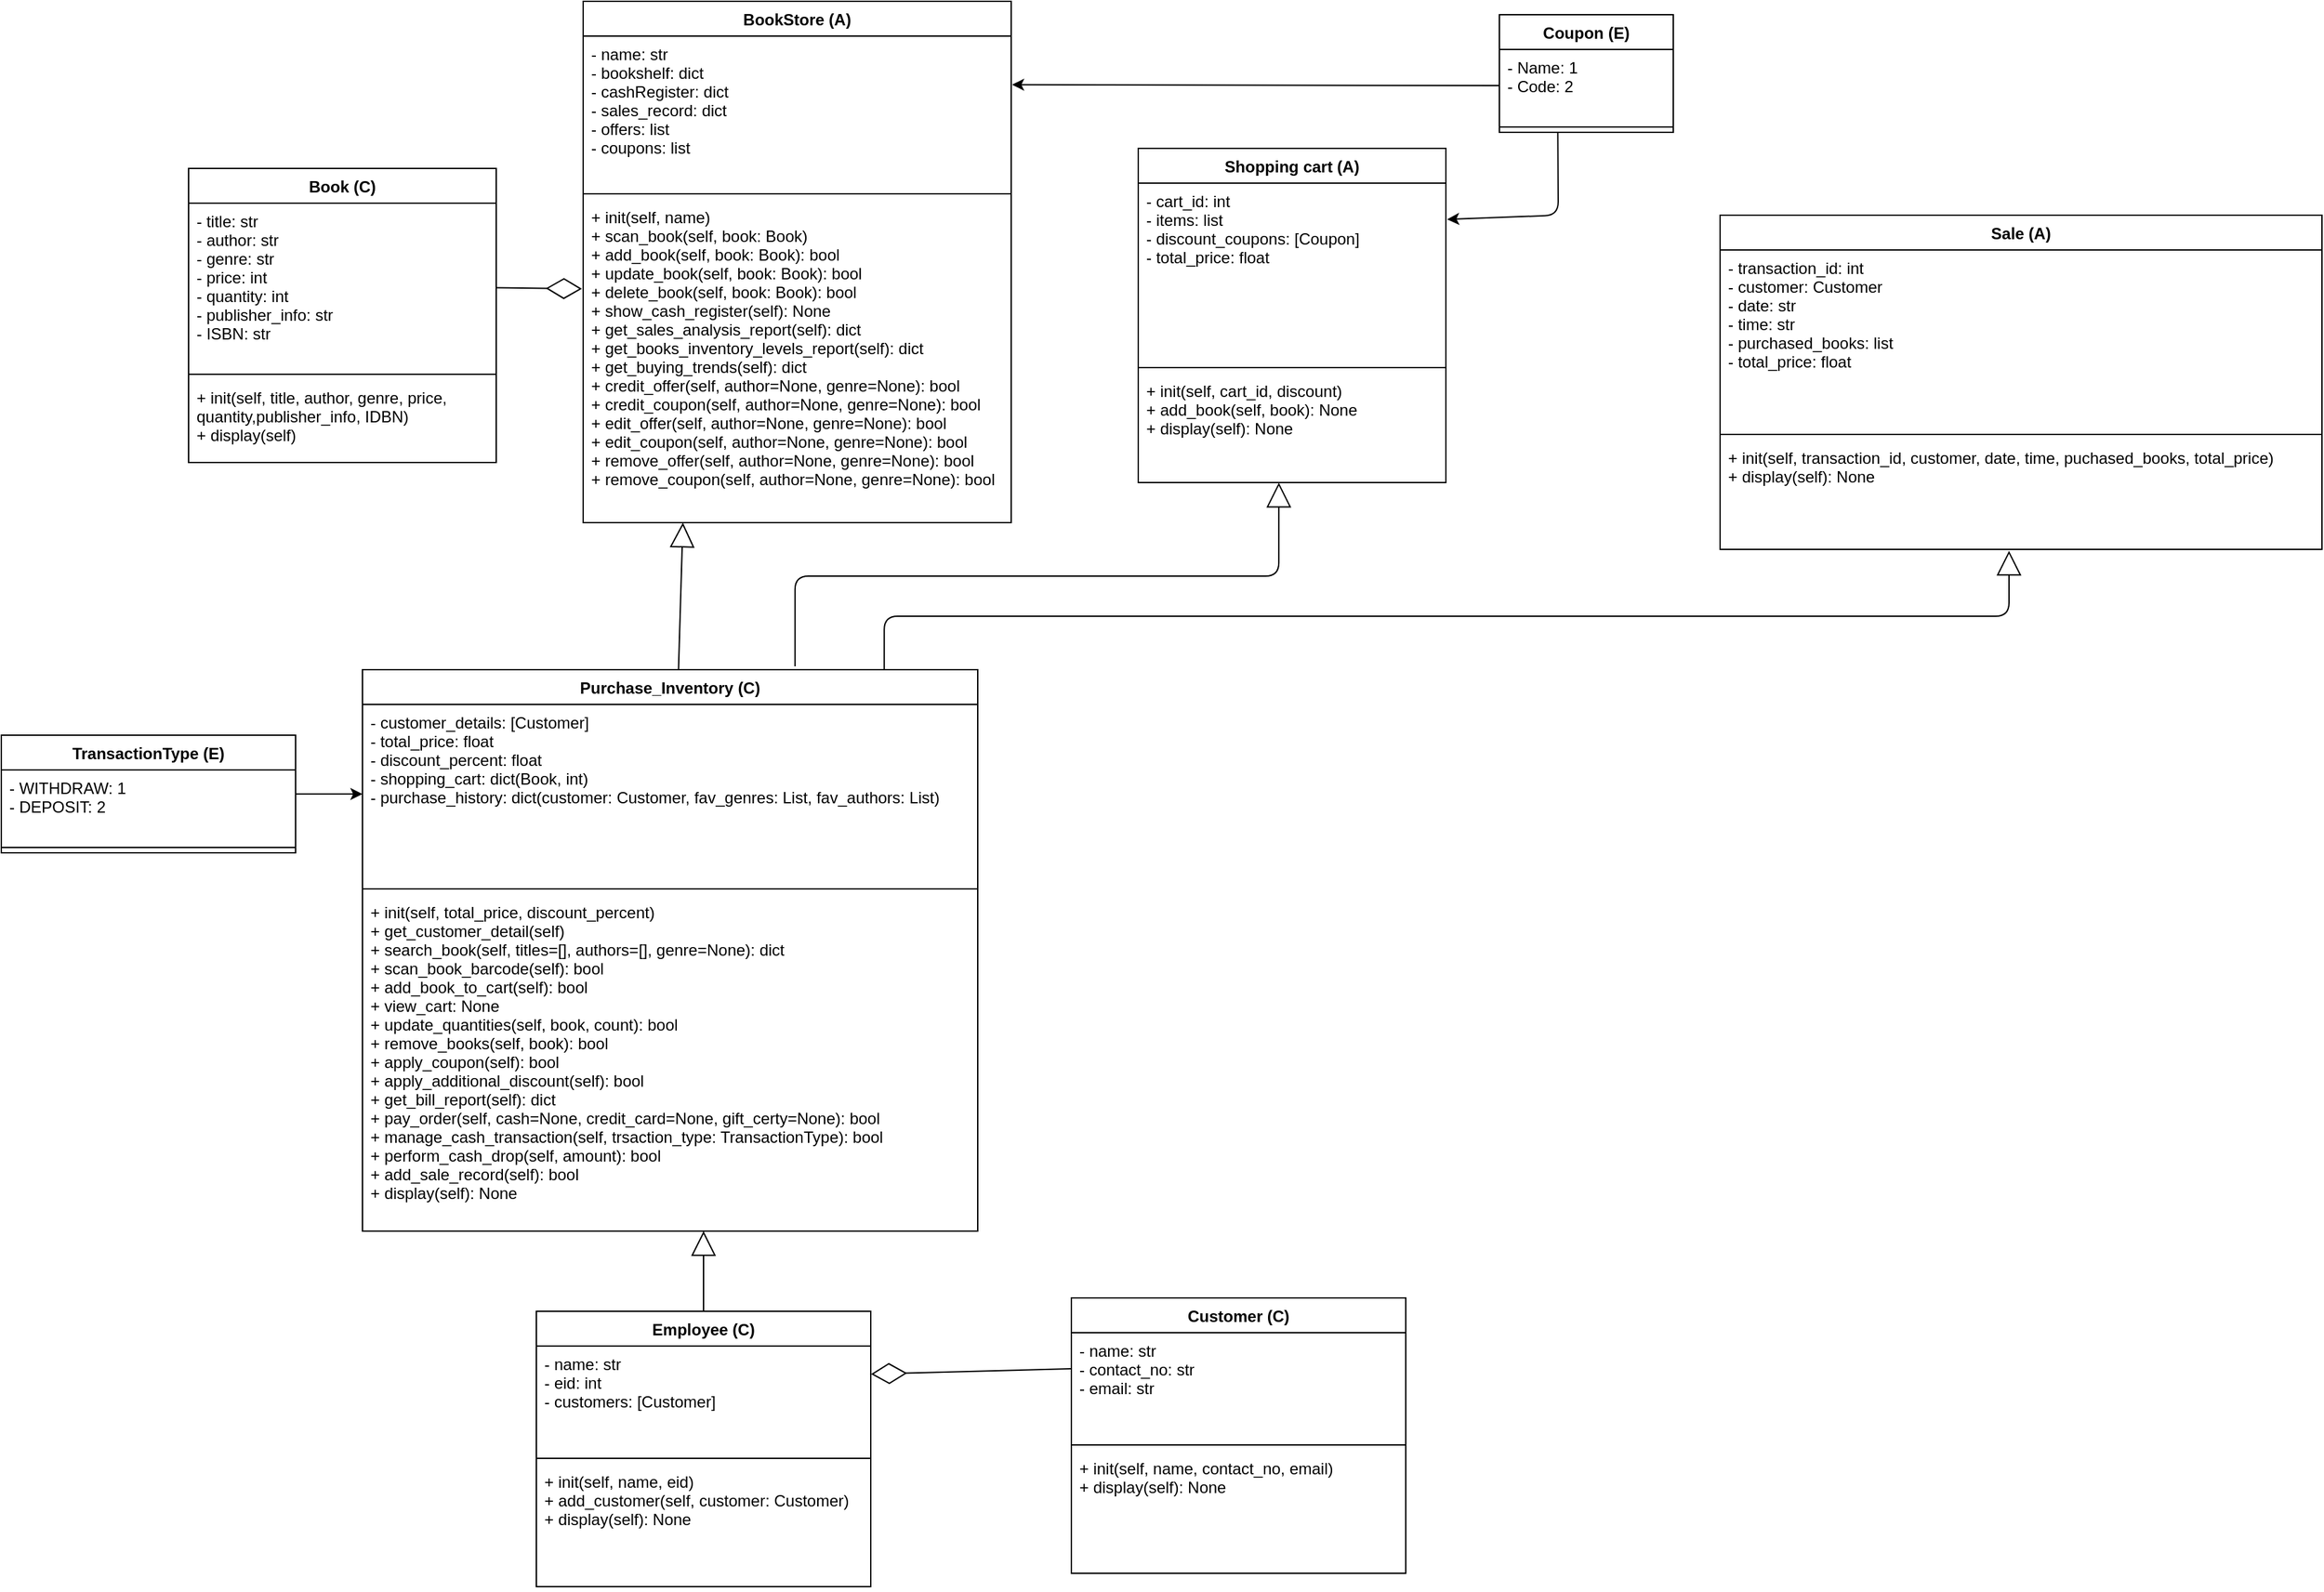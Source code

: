 <mxfile>
    <diagram id="TMeq28VknTA8lTrlVVSj" name="Page-1">
        <mxGraphModel dx="1654" dy="636" grid="1" gridSize="10" guides="1" tooltips="1" connect="1" arrows="1" fold="1" page="1" pageScale="1" pageWidth="850" pageHeight="1100" math="0" shadow="0">
            <root>
                <mxCell id="0"/>
                <mxCell id="1" parent="0"/>
                <mxCell id="6" value="Book (C)" style="swimlane;fontStyle=1;align=center;verticalAlign=top;childLayout=stackLayout;horizontal=1;startSize=26;horizontalStack=0;resizeParent=1;resizeParentMax=0;resizeLast=0;collapsible=1;marginBottom=0;" vertex="1" parent="1">
                    <mxGeometry x="130" y="185" width="230" height="220" as="geometry"/>
                </mxCell>
                <mxCell id="7" value="- title: str&#10;- author: str&#10;- genre: str&#10;- price: int&#10;- quantity: int&#10;- publisher_info: str&#10;- ISBN: str&#10;" style="text;strokeColor=none;fillColor=none;align=left;verticalAlign=top;spacingLeft=4;spacingRight=4;overflow=hidden;rotatable=0;points=[[0,0.5],[1,0.5]];portConstraint=eastwest;" vertex="1" parent="6">
                    <mxGeometry y="26" width="230" height="124" as="geometry"/>
                </mxCell>
                <mxCell id="8" value="" style="line;strokeWidth=1;fillColor=none;align=left;verticalAlign=middle;spacingTop=-1;spacingLeft=3;spacingRight=3;rotatable=0;labelPosition=right;points=[];portConstraint=eastwest;strokeColor=inherit;" vertex="1" parent="6">
                    <mxGeometry y="150" width="230" height="8" as="geometry"/>
                </mxCell>
                <mxCell id="9" value="+ init(self, title, author, genre, price, &#10;quantity,publisher_info, IDBN)&#10;+ display(self)" style="text;strokeColor=none;fillColor=none;align=left;verticalAlign=top;spacingLeft=4;spacingRight=4;overflow=hidden;rotatable=0;points=[[0,0.5],[1,0.5]];portConstraint=eastwest;" vertex="1" parent="6">
                    <mxGeometry y="158" width="230" height="62" as="geometry"/>
                </mxCell>
                <mxCell id="10" value="Purchase_Inventory (C)" style="swimlane;fontStyle=1;align=center;verticalAlign=top;childLayout=stackLayout;horizontal=1;startSize=26;horizontalStack=0;resizeParent=1;resizeParentMax=0;resizeLast=0;collapsible=1;marginBottom=0;" vertex="1" parent="1">
                    <mxGeometry x="260" y="560" width="460" height="420" as="geometry"/>
                </mxCell>
                <mxCell id="11" value="- customer_details: [Customer]&#10;- total_price: float&#10;- discount_percent: float&#10;- shopping_cart: dict(Book, int)&#10;- purchase_history: dict(customer: Customer, fav_genres: List, fav_authors: List)" style="text;strokeColor=none;fillColor=none;align=left;verticalAlign=top;spacingLeft=4;spacingRight=4;overflow=hidden;rotatable=0;points=[[0,0.5],[1,0.5]];portConstraint=eastwest;" vertex="1" parent="10">
                    <mxGeometry y="26" width="460" height="134" as="geometry"/>
                </mxCell>
                <mxCell id="12" value="" style="line;strokeWidth=1;fillColor=none;align=left;verticalAlign=middle;spacingTop=-1;spacingLeft=3;spacingRight=3;rotatable=0;labelPosition=right;points=[];portConstraint=eastwest;strokeColor=inherit;" vertex="1" parent="10">
                    <mxGeometry y="160" width="460" height="8" as="geometry"/>
                </mxCell>
                <mxCell id="13" value="+ init(self, total_price, discount_percent)&#10;+ get_customer_detail(self)&#10;+ search_book(self, titles=[], authors=[], genre=None): dict&#10;+ scan_book_barcode(self): bool&#10;+ add_book_to_cart(self): bool&#10;+ view_cart: None&#10;+ update_quantities(self, book, count): bool&#10;+ remove_books(self, book): bool&#10;+ apply_coupon(self): bool&#10;+ apply_additional_discount(self): bool&#10;+ get_bill_report(self): dict&#10;+ pay_order(self, cash=None, credit_card=None, gift_certy=None): bool&#10;+ manage_cash_transaction(self, trsaction_type: TransactionType): bool&#10;+ perform_cash_drop(self, amount): bool&#10;+ add_sale_record(self): bool&#10;+ display(self): None" style="text;strokeColor=none;fillColor=none;align=left;verticalAlign=top;spacingLeft=4;spacingRight=4;overflow=hidden;rotatable=0;points=[[0,0.5],[1,0.5]];portConstraint=eastwest;" vertex="1" parent="10">
                    <mxGeometry y="168" width="460" height="252" as="geometry"/>
                </mxCell>
                <mxCell id="14" value="Customer (C)" style="swimlane;fontStyle=1;align=center;verticalAlign=top;childLayout=stackLayout;horizontal=1;startSize=26;horizontalStack=0;resizeParent=1;resizeParentMax=0;resizeLast=0;collapsible=1;marginBottom=0;" vertex="1" parent="1">
                    <mxGeometry x="790" y="1030" width="250" height="206" as="geometry"/>
                </mxCell>
                <mxCell id="15" value="- name: str&#10;- contact_no: str&#10;- email: str" style="text;strokeColor=none;fillColor=none;align=left;verticalAlign=top;spacingLeft=4;spacingRight=4;overflow=hidden;rotatable=0;points=[[0,0.5],[1,0.5]];portConstraint=eastwest;" vertex="1" parent="14">
                    <mxGeometry y="26" width="250" height="80" as="geometry"/>
                </mxCell>
                <mxCell id="16" value="" style="line;strokeWidth=1;fillColor=none;align=left;verticalAlign=middle;spacingTop=-1;spacingLeft=3;spacingRight=3;rotatable=0;labelPosition=right;points=[];portConstraint=eastwest;strokeColor=inherit;" vertex="1" parent="14">
                    <mxGeometry y="106" width="250" height="8" as="geometry"/>
                </mxCell>
                <mxCell id="17" value="+ init(self, name, contact_no, email)&#10;+ display(self): None" style="text;strokeColor=none;fillColor=none;align=left;verticalAlign=top;spacingLeft=4;spacingRight=4;overflow=hidden;rotatable=0;points=[[0,0.5],[1,0.5]];portConstraint=eastwest;" vertex="1" parent="14">
                    <mxGeometry y="114" width="250" height="92" as="geometry"/>
                </mxCell>
                <mxCell id="19" value="BookStore (A)" style="swimlane;fontStyle=1;align=center;verticalAlign=top;childLayout=stackLayout;horizontal=1;startSize=26;horizontalStack=0;resizeParent=1;resizeParentMax=0;resizeLast=0;collapsible=1;marginBottom=0;" vertex="1" parent="1">
                    <mxGeometry x="425" y="60" width="320" height="390" as="geometry"/>
                </mxCell>
                <mxCell id="20" value="- name: str&#10;- bookshelf: dict&#10;- cashRegister: dict&#10;- sales_record: dict&#10;- offers: list&#10;- coupons: list" style="text;strokeColor=none;fillColor=none;align=left;verticalAlign=top;spacingLeft=4;spacingRight=4;overflow=hidden;rotatable=0;points=[[0,0.5],[1,0.5]];portConstraint=eastwest;" vertex="1" parent="19">
                    <mxGeometry y="26" width="320" height="114" as="geometry"/>
                </mxCell>
                <mxCell id="21" value="" style="line;strokeWidth=1;fillColor=none;align=left;verticalAlign=middle;spacingTop=-1;spacingLeft=3;spacingRight=3;rotatable=0;labelPosition=right;points=[];portConstraint=eastwest;strokeColor=inherit;" vertex="1" parent="19">
                    <mxGeometry y="140" width="320" height="8" as="geometry"/>
                </mxCell>
                <mxCell id="22" value="+ init(self, name)&#10;+ scan_book(self, book: Book)&#10;+ add_book(self, book: Book): bool&#10;+ update_book(self, book: Book): bool&#10;+ delete_book(self, book: Book): bool&#10;+ show_cash_register(self): None&#10;+ get_sales_analysis_report(self): dict&#10;+ get_books_inventory_levels_report(self): dict&#10;+ get_buying_trends(self): dict&#10;+ credit_offer(self, author=None, genre=None): bool&#10;+ credit_coupon(self, author=None, genre=None): bool&#10;+ edit_offer(self, author=None, genre=None): bool&#10;+ edit_coupon(self, author=None, genre=None): bool&#10;+ remove_offer(self, author=None, genre=None): bool&#10;+ remove_coupon(self, author=None, genre=None): bool" style="text;strokeColor=none;fillColor=none;align=left;verticalAlign=top;spacingLeft=4;spacingRight=4;overflow=hidden;rotatable=0;points=[[0,0.5],[1,0.5]];portConstraint=eastwest;" vertex="1" parent="19">
                    <mxGeometry y="148" width="320" height="242" as="geometry"/>
                </mxCell>
                <mxCell id="23" value="" style="endArrow=diamondThin;endFill=0;endSize=24;html=1;entryX=-0.003;entryY=0.277;entryDx=0;entryDy=0;entryPerimeter=0;" edge="1" parent="1" source="7" target="22">
                    <mxGeometry width="160" relative="1" as="geometry">
                        <mxPoint x="390" y="320" as="sourcePoint"/>
                        <mxPoint x="550" y="320" as="targetPoint"/>
                    </mxGeometry>
                </mxCell>
                <mxCell id="25" value="" style="endArrow=block;endSize=16;endFill=0;html=1;entryX=0.233;entryY=1;entryDx=0;entryDy=0;entryPerimeter=0;" edge="1" parent="1" source="10" target="22">
                    <mxGeometry width="160" relative="1" as="geometry">
                        <mxPoint x="524" y="480" as="sourcePoint"/>
                        <mxPoint x="425" y="410" as="targetPoint"/>
                    </mxGeometry>
                </mxCell>
                <mxCell id="34" value="" style="edgeStyle=none;html=1;" edge="1" parent="1" source="30" target="11">
                    <mxGeometry relative="1" as="geometry"/>
                </mxCell>
                <mxCell id="30" value="TransactionType (E)" style="swimlane;fontStyle=1;align=center;verticalAlign=top;childLayout=stackLayout;horizontal=1;startSize=26;horizontalStack=0;resizeParent=1;resizeParentMax=0;resizeLast=0;collapsible=1;marginBottom=0;" vertex="1" parent="1">
                    <mxGeometry x="-10" y="609" width="220" height="88" as="geometry"/>
                </mxCell>
                <mxCell id="31" value="- WITHDRAW: 1&#10;- DEPOSIT: 2" style="text;strokeColor=none;fillColor=none;align=left;verticalAlign=top;spacingLeft=4;spacingRight=4;overflow=hidden;rotatable=0;points=[[0,0.5],[1,0.5]];portConstraint=eastwest;" vertex="1" parent="30">
                    <mxGeometry y="26" width="220" height="54" as="geometry"/>
                </mxCell>
                <mxCell id="32" value="" style="line;strokeWidth=1;fillColor=none;align=left;verticalAlign=middle;spacingTop=-1;spacingLeft=3;spacingRight=3;rotatable=0;labelPosition=right;points=[];portConstraint=eastwest;strokeColor=inherit;" vertex="1" parent="30">
                    <mxGeometry y="80" width="220" height="8" as="geometry"/>
                </mxCell>
                <mxCell id="35" value="Shopping cart (A)" style="swimlane;fontStyle=1;align=center;verticalAlign=top;childLayout=stackLayout;horizontal=1;startSize=26;horizontalStack=0;resizeParent=1;resizeParentMax=0;resizeLast=0;collapsible=1;marginBottom=0;" vertex="1" parent="1">
                    <mxGeometry x="840" y="170" width="230" height="250" as="geometry"/>
                </mxCell>
                <mxCell id="36" value="- cart_id: int&#10;- items: list&#10;- discount_coupons: [Coupon]&#10;- total_price: float" style="text;strokeColor=none;fillColor=none;align=left;verticalAlign=top;spacingLeft=4;spacingRight=4;overflow=hidden;rotatable=0;points=[[0,0.5],[1,0.5]];portConstraint=eastwest;" vertex="1" parent="35">
                    <mxGeometry y="26" width="230" height="134" as="geometry"/>
                </mxCell>
                <mxCell id="37" value="" style="line;strokeWidth=1;fillColor=none;align=left;verticalAlign=middle;spacingTop=-1;spacingLeft=3;spacingRight=3;rotatable=0;labelPosition=right;points=[];portConstraint=eastwest;strokeColor=inherit;" vertex="1" parent="35">
                    <mxGeometry y="160" width="230" height="8" as="geometry"/>
                </mxCell>
                <mxCell id="38" value="+ init(self, cart_id, discount)&#10;+ add_book(self, book): None&#10;+ display(self): None" style="text;strokeColor=none;fillColor=none;align=left;verticalAlign=top;spacingLeft=4;spacingRight=4;overflow=hidden;rotatable=0;points=[[0,0.5],[1,0.5]];portConstraint=eastwest;" vertex="1" parent="35">
                    <mxGeometry y="168" width="230" height="82" as="geometry"/>
                </mxCell>
                <mxCell id="39" value="" style="endArrow=block;endSize=16;endFill=0;html=1;entryX=0.457;entryY=1.001;entryDx=0;entryDy=0;entryPerimeter=0;exitX=0.703;exitY=-0.006;exitDx=0;exitDy=0;exitPerimeter=0;edgeStyle=orthogonalEdgeStyle;" edge="1" parent="1" source="10" target="38">
                    <mxGeometry width="160" relative="1" as="geometry">
                        <mxPoint x="523.412" y="570" as="sourcePoint"/>
                        <mxPoint x="534.56" y="470" as="targetPoint"/>
                        <Array as="points">
                            <mxPoint x="583" y="490"/>
                            <mxPoint x="945" y="490"/>
                        </Array>
                    </mxGeometry>
                </mxCell>
                <mxCell id="40" value="Sale (A)" style="swimlane;fontStyle=1;align=center;verticalAlign=top;childLayout=stackLayout;horizontal=1;startSize=26;horizontalStack=0;resizeParent=1;resizeParentMax=0;resizeLast=0;collapsible=1;marginBottom=0;" vertex="1" parent="1">
                    <mxGeometry x="1275" y="220" width="450" height="250" as="geometry"/>
                </mxCell>
                <mxCell id="41" value="- transaction_id: int&#10;- customer: Customer&#10;- date: str&#10;- time: str&#10;- purchased_books: list&#10;- total_price: float" style="text;strokeColor=none;fillColor=none;align=left;verticalAlign=top;spacingLeft=4;spacingRight=4;overflow=hidden;rotatable=0;points=[[0,0.5],[1,0.5]];portConstraint=eastwest;" vertex="1" parent="40">
                    <mxGeometry y="26" width="450" height="134" as="geometry"/>
                </mxCell>
                <mxCell id="42" value="" style="line;strokeWidth=1;fillColor=none;align=left;verticalAlign=middle;spacingTop=-1;spacingLeft=3;spacingRight=3;rotatable=0;labelPosition=right;points=[];portConstraint=eastwest;strokeColor=inherit;" vertex="1" parent="40">
                    <mxGeometry y="160" width="450" height="8" as="geometry"/>
                </mxCell>
                <mxCell id="43" value="+ init(self, transaction_id, customer, date, time, puchased_books, total_price)&#10;+ display(self): None" style="text;strokeColor=none;fillColor=none;align=left;verticalAlign=top;spacingLeft=4;spacingRight=4;overflow=hidden;rotatable=0;points=[[0,0.5],[1,0.5]];portConstraint=eastwest;" vertex="1" parent="40">
                    <mxGeometry y="168" width="450" height="82" as="geometry"/>
                </mxCell>
                <mxCell id="44" value="" style="endArrow=block;endSize=16;endFill=0;html=1;exitX=0.848;exitY=0;exitDx=0;exitDy=0;exitPerimeter=0;edgeStyle=orthogonalEdgeStyle;entryX=0.48;entryY=1.013;entryDx=0;entryDy=0;entryPerimeter=0;" edge="1" parent="1" source="10" target="43">
                    <mxGeometry width="160" relative="1" as="geometry">
                        <mxPoint x="593.38" y="567.48" as="sourcePoint"/>
                        <mxPoint x="955.11" y="430.082" as="targetPoint"/>
                        <Array as="points">
                            <mxPoint x="650" y="520"/>
                            <mxPoint x="1491" y="520"/>
                        </Array>
                    </mxGeometry>
                </mxCell>
                <mxCell id="45" value="" style="endArrow=diamondThin;endFill=0;endSize=24;html=1;exitX=-0.002;exitY=0.338;exitDx=0;exitDy=0;exitPerimeter=0;entryX=1.001;entryY=0.262;entryDx=0;entryDy=0;entryPerimeter=0;" edge="1" parent="1" source="15" target="54">
                    <mxGeometry width="160" relative="1" as="geometry">
                        <mxPoint x="370" y="296.095" as="sourcePoint"/>
                        <mxPoint x="720" y="715" as="targetPoint"/>
                    </mxGeometry>
                </mxCell>
                <mxCell id="46" value="Coupon (E)" style="swimlane;fontStyle=1;align=center;verticalAlign=top;childLayout=stackLayout;horizontal=1;startSize=26;horizontalStack=0;resizeParent=1;resizeParentMax=0;resizeLast=0;collapsible=1;marginBottom=0;" vertex="1" parent="1">
                    <mxGeometry x="1110" y="70" width="130" height="88" as="geometry"/>
                </mxCell>
                <mxCell id="47" value="- Name: 1&#10;- Code: 2" style="text;strokeColor=none;fillColor=none;align=left;verticalAlign=top;spacingLeft=4;spacingRight=4;overflow=hidden;rotatable=0;points=[[0,0.5],[1,0.5]];portConstraint=eastwest;" vertex="1" parent="46">
                    <mxGeometry y="26" width="130" height="54" as="geometry"/>
                </mxCell>
                <mxCell id="48" value="" style="line;strokeWidth=1;fillColor=none;align=left;verticalAlign=middle;spacingTop=-1;spacingLeft=3;spacingRight=3;rotatable=0;labelPosition=right;points=[];portConstraint=eastwest;strokeColor=inherit;" vertex="1" parent="46">
                    <mxGeometry y="80" width="130" height="8" as="geometry"/>
                </mxCell>
                <mxCell id="50" value="" style="edgeStyle=none;html=1;entryX=1.004;entryY=0.202;entryDx=0;entryDy=0;entryPerimeter=0;exitX=0.336;exitY=1.068;exitDx=0;exitDy=0;exitPerimeter=0;" edge="1" parent="1" source="48" target="36">
                    <mxGeometry relative="1" as="geometry">
                        <mxPoint x="840" y="60" as="sourcePoint"/>
                        <mxPoint x="880" y="120" as="targetPoint"/>
                        <Array as="points">
                            <mxPoint x="1154" y="220"/>
                        </Array>
                    </mxGeometry>
                </mxCell>
                <mxCell id="52" value="" style="edgeStyle=none;html=1;exitX=0;exitY=0.5;exitDx=0;exitDy=0;entryX=1.002;entryY=0.319;entryDx=0;entryDy=0;entryPerimeter=0;" edge="1" parent="1" source="47" target="20">
                    <mxGeometry relative="1" as="geometry">
                        <mxPoint x="1163.68" y="168.544" as="sourcePoint"/>
                        <mxPoint x="740" y="110" as="targetPoint"/>
                        <Array as="points"/>
                    </mxGeometry>
                </mxCell>
                <mxCell id="53" value="Employee (C)" style="swimlane;fontStyle=1;align=center;verticalAlign=top;childLayout=stackLayout;horizontal=1;startSize=26;horizontalStack=0;resizeParent=1;resizeParentMax=0;resizeLast=0;collapsible=1;marginBottom=0;" vertex="1" parent="1">
                    <mxGeometry x="390" y="1040" width="250" height="206" as="geometry"/>
                </mxCell>
                <mxCell id="54" value="- name: str&#10;- eid: int&#10;- customers: [Customer]" style="text;strokeColor=none;fillColor=none;align=left;verticalAlign=top;spacingLeft=4;spacingRight=4;overflow=hidden;rotatable=0;points=[[0,0.5],[1,0.5]];portConstraint=eastwest;" vertex="1" parent="53">
                    <mxGeometry y="26" width="250" height="80" as="geometry"/>
                </mxCell>
                <mxCell id="55" value="" style="line;strokeWidth=1;fillColor=none;align=left;verticalAlign=middle;spacingTop=-1;spacingLeft=3;spacingRight=3;rotatable=0;labelPosition=right;points=[];portConstraint=eastwest;strokeColor=inherit;" vertex="1" parent="53">
                    <mxGeometry y="106" width="250" height="8" as="geometry"/>
                </mxCell>
                <mxCell id="56" value="+ init(self, name, eid)&#10;+ add_customer(self, customer: Customer)&#10;+ display(self): None" style="text;strokeColor=none;fillColor=none;align=left;verticalAlign=top;spacingLeft=4;spacingRight=4;overflow=hidden;rotatable=0;points=[[0,0.5],[1,0.5]];portConstraint=eastwest;" vertex="1" parent="53">
                    <mxGeometry y="114" width="250" height="92" as="geometry"/>
                </mxCell>
                <mxCell id="57" value="" style="endArrow=block;endSize=16;endFill=0;html=1;" edge="1" parent="1" source="53">
                    <mxGeometry width="160" relative="1" as="geometry">
                        <mxPoint x="506.274" y="570" as="sourcePoint"/>
                        <mxPoint x="515" y="980" as="targetPoint"/>
                    </mxGeometry>
                </mxCell>
            </root>
        </mxGraphModel>
    </diagram>
</mxfile>